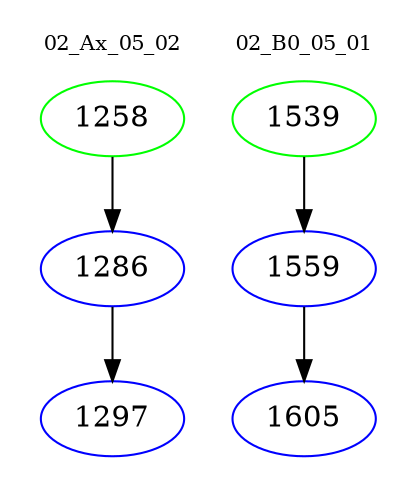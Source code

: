 digraph{
subgraph cluster_0 {
color = white
label = "02_Ax_05_02";
fontsize=10;
T0_1258 [label="1258", color="green"]
T0_1258 -> T0_1286 [color="black"]
T0_1286 [label="1286", color="blue"]
T0_1286 -> T0_1297 [color="black"]
T0_1297 [label="1297", color="blue"]
}
subgraph cluster_1 {
color = white
label = "02_B0_05_01";
fontsize=10;
T1_1539 [label="1539", color="green"]
T1_1539 -> T1_1559 [color="black"]
T1_1559 [label="1559", color="blue"]
T1_1559 -> T1_1605 [color="black"]
T1_1605 [label="1605", color="blue"]
}
}
